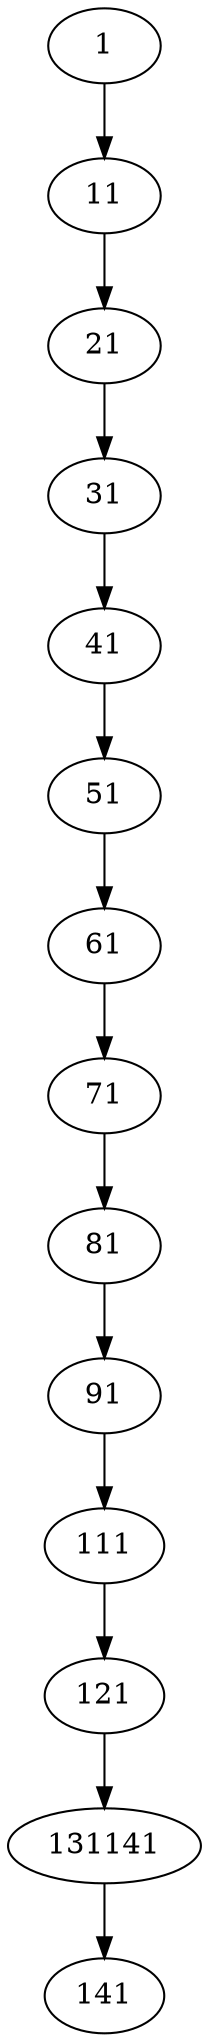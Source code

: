 digraph my_graph {
1 -> 11;
11 -> 21;
21 -> 31;
31 -> 41;
41 -> 51;
51 -> 61;
61 -> 71;
71 -> 81;
81 -> 91;
91 -> 111;
111 -> 121;
121 -> 131141;
131141 -> 141;
}
